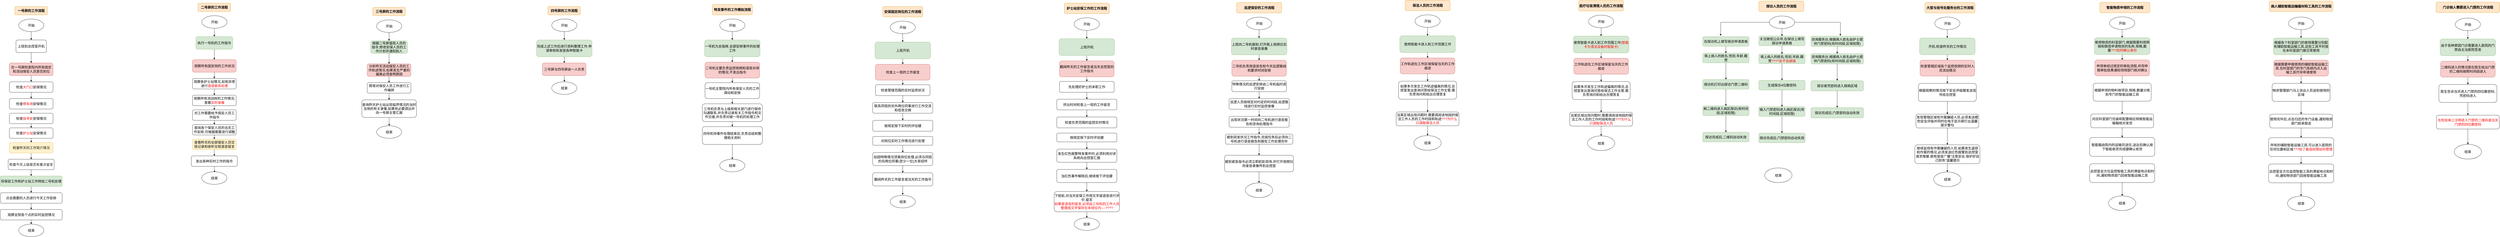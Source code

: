 <mxfile version="11.1.4" type="github"><diagram id="vZl9vQHpEJkYKKSb0tDV" name="Page-1"><mxGraphModel dx="1422" dy="834" grid="1" gridSize="10" guides="1" tooltips="1" connect="1" arrows="1" fold="1" page="1" pageScale="1" pageWidth="827" pageHeight="1169" math="0" shadow="0"><root><mxCell id="0"/><mxCell id="1" parent="0"/><mxCell id="N7003MhWT4NDzciaWvfc-2" value="一号屏的工作流程" style="rounded=1;whiteSpace=wrap;html=1;fontSize=16;fillColor=#ffe6cc;strokeColor=#d79b00;fontStyle=1" vertex="1" parent="1"><mxGeometry x="278" y="60" width="155" height="40" as="geometry"/></mxCell><mxCell id="N7003MhWT4NDzciaWvfc-7" value="" style="edgeStyle=orthogonalEdgeStyle;rounded=0;orthogonalLoop=1;jettySize=auto;html=1;fontSize=16;" edge="1" parent="1"><mxGeometry relative="1" as="geometry"><mxPoint x="355.5" y="180" as="sourcePoint"/><mxPoint x="355.5" y="220" as="targetPoint"/></mxGeometry></mxCell><mxCell id="N7003MhWT4NDzciaWvfc-12" value="" style="edgeStyle=orthogonalEdgeStyle;rounded=0;orthogonalLoop=1;jettySize=auto;html=1;fontSize=16;" edge="1" parent="1" source="N7003MhWT4NDzciaWvfc-10" target="N7003MhWT4NDzciaWvfc-11"><mxGeometry relative="1" as="geometry"/></mxCell><mxCell id="N7003MhWT4NDzciaWvfc-10" value="上班到总控室开机" style="rounded=1;whiteSpace=wrap;html=1;shadow=0;fontSize=16;" vertex="1" parent="1"><mxGeometry x="283" y="220" width="145" height="60" as="geometry"/></mxCell><mxCell id="N7003MhWT4NDzciaWvfc-15" value="" style="edgeStyle=orthogonalEdgeStyle;rounded=0;orthogonalLoop=1;jettySize=auto;html=1;fontSize=16;" edge="1" parent="1" source="N7003MhWT4NDzciaWvfc-11" target="N7003MhWT4NDzciaWvfc-14"><mxGeometry relative="1" as="geometry"/></mxCell><mxCell id="N7003MhWT4NDzciaWvfc-11" value="在一号屏检查院内所有固定和流动保安人员是否到位" style="rounded=1;whiteSpace=wrap;html=1;shadow=0;fontSize=16;fillColor=#f8cecc;strokeColor=#b85450;" vertex="1" parent="1"><mxGeometry x="251.5" y="330" width="208" height="60" as="geometry"/></mxCell><mxCell id="N7003MhWT4NDzciaWvfc-17" value="" style="edgeStyle=orthogonalEdgeStyle;rounded=0;orthogonalLoop=1;jettySize=auto;html=1;fontSize=16;" edge="1" parent="1" source="N7003MhWT4NDzciaWvfc-14" target="N7003MhWT4NDzciaWvfc-16"><mxGeometry relative="1" as="geometry"/></mxCell><mxCell id="N7003MhWT4NDzciaWvfc-14" value="检查&lt;font color=&quot;#ff0000&quot;&gt;大门口&lt;/font&gt;安保情况" style="rounded=1;whiteSpace=wrap;html=1;shadow=0;fontSize=16;" vertex="1" parent="1"><mxGeometry x="251.5" y="420" width="208" height="50" as="geometry"/></mxCell><mxCell id="N7003MhWT4NDzciaWvfc-19" value="" style="edgeStyle=orthogonalEdgeStyle;rounded=0;orthogonalLoop=1;jettySize=auto;html=1;fontSize=16;" edge="1" parent="1" source="N7003MhWT4NDzciaWvfc-16" target="N7003MhWT4NDzciaWvfc-18"><mxGeometry relative="1" as="geometry"/></mxCell><mxCell id="N7003MhWT4NDzciaWvfc-16" value="检查&lt;font color=&quot;#ff0000&quot;&gt;停车场&lt;/font&gt;安保情况" style="rounded=1;whiteSpace=wrap;html=1;shadow=0;fontSize=16;" vertex="1" parent="1"><mxGeometry x="251.5" y="500" width="208" height="50" as="geometry"/></mxCell><mxCell id="N7003MhWT4NDzciaWvfc-21" value="" style="edgeStyle=orthogonalEdgeStyle;rounded=0;orthogonalLoop=1;jettySize=auto;html=1;fontSize=16;" edge="1" parent="1" source="N7003MhWT4NDzciaWvfc-18" target="N7003MhWT4NDzciaWvfc-20"><mxGeometry relative="1" as="geometry"/></mxCell><mxCell id="N7003MhWT4NDzciaWvfc-18" value="检查&lt;font color=&quot;#ff0000&quot;&gt;挂号处&lt;/font&gt;安保情况" style="rounded=1;whiteSpace=wrap;html=1;shadow=0;fontSize=16;" vertex="1" parent="1"><mxGeometry x="251.5" y="570" width="208" height="50" as="geometry"/></mxCell><mxCell id="N7003MhWT4NDzciaWvfc-23" value="" style="edgeStyle=orthogonalEdgeStyle;rounded=0;orthogonalLoop=1;jettySize=auto;html=1;fontSize=16;" edge="1" parent="1" source="N7003MhWT4NDzciaWvfc-20" target="N7003MhWT4NDzciaWvfc-22"><mxGeometry relative="1" as="geometry"/></mxCell><mxCell id="N7003MhWT4NDzciaWvfc-20" value="检查&lt;font color=&quot;#ff0000&quot;&gt;护士站&lt;/font&gt;安保情况" style="rounded=1;whiteSpace=wrap;html=1;shadow=0;fontSize=16;" vertex="1" parent="1"><mxGeometry x="251.5" y="640" width="208" height="50" as="geometry"/></mxCell><mxCell id="N7003MhWT4NDzciaWvfc-25" value="" style="edgeStyle=orthogonalEdgeStyle;rounded=0;orthogonalLoop=1;jettySize=auto;html=1;fontSize=16;" edge="1" parent="1" source="N7003MhWT4NDzciaWvfc-22" target="N7003MhWT4NDzciaWvfc-24"><mxGeometry relative="1" as="geometry"/></mxCell><mxCell id="N7003MhWT4NDzciaWvfc-22" value="检查&lt;font color=&quot;#1a1a1a&quot;&gt;昨天的工作简介情况&lt;/font&gt;" style="rounded=1;whiteSpace=wrap;html=1;shadow=0;fontSize=16;fillColor=#fff2cc;strokeColor=#d6b656;" vertex="1" parent="1"><mxGeometry x="251.5" y="710" width="208" height="50" as="geometry"/></mxCell><mxCell id="N7003MhWT4NDzciaWvfc-27" value="" style="edgeStyle=orthogonalEdgeStyle;rounded=0;orthogonalLoop=1;jettySize=auto;html=1;fontSize=16;" edge="1" parent="1" source="N7003MhWT4NDzciaWvfc-24" target="N7003MhWT4NDzciaWvfc-26"><mxGeometry relative="1" as="geometry"/></mxCell><mxCell id="N7003MhWT4NDzciaWvfc-24" value="检查&lt;font color=&quot;#1a1a1a&quot;&gt;今天上级是否有重点留言&lt;/font&gt;" style="rounded=1;whiteSpace=wrap;html=1;shadow=0;fontSize=16;" vertex="1" parent="1"><mxGeometry x="246" y="790" width="219" height="50" as="geometry"/></mxCell><mxCell id="N7003MhWT4NDzciaWvfc-29" value="" style="edgeStyle=orthogonalEdgeStyle;rounded=0;orthogonalLoop=1;jettySize=auto;html=1;fontSize=16;" edge="1" parent="1" source="N7003MhWT4NDzciaWvfc-26" target="N7003MhWT4NDzciaWvfc-28"><mxGeometry relative="1" as="geometry"/></mxCell><mxCell id="N7003MhWT4NDzciaWvfc-26" value="将保安工作和护士站工作转给二号机处理" style="rounded=1;whiteSpace=wrap;html=1;shadow=0;fontSize=16;fillColor=#d5e8d4;strokeColor=#82b366;" vertex="1" parent="1"><mxGeometry x="208" y="870" width="295" height="50" as="geometry"/></mxCell><mxCell id="N7003MhWT4NDzciaWvfc-31" value="" style="edgeStyle=orthogonalEdgeStyle;rounded=0;orthogonalLoop=1;jettySize=auto;html=1;fontSize=16;" edge="1" parent="1" source="N7003MhWT4NDzciaWvfc-28" target="N7003MhWT4NDzciaWvfc-30"><mxGeometry relative="1" as="geometry"/></mxCell><mxCell id="N7003MhWT4NDzciaWvfc-28" value="点击需要的人员进行今天工作安排" style="rounded=1;whiteSpace=wrap;html=1;shadow=0;fontSize=16;" vertex="1" parent="1"><mxGeometry x="208" y="950" width="295" height="50" as="geometry"/></mxCell><mxCell id="N7003MhWT4NDzciaWvfc-35" value="" style="edgeStyle=orthogonalEdgeStyle;rounded=0;orthogonalLoop=1;jettySize=auto;html=1;fontSize=16;" edge="1" parent="1" source="N7003MhWT4NDzciaWvfc-30" target="N7003MhWT4NDzciaWvfc-34"><mxGeometry relative="1" as="geometry"/></mxCell><mxCell id="N7003MhWT4NDzciaWvfc-30" value="观察全院各个点的实时监控情况" style="rounded=1;whiteSpace=wrap;html=1;shadow=0;fontSize=16;" vertex="1" parent="1"><mxGeometry x="208" y="1030" width="295" height="50" as="geometry"/></mxCell><mxCell id="N7003MhWT4NDzciaWvfc-34" value="结束" style="ellipse;whiteSpace=wrap;html=1;shadow=0;fontSize=16;" vertex="1" parent="1"><mxGeometry x="296" y="1100" width="120" height="60" as="geometry"/></mxCell><mxCell id="N7003MhWT4NDzciaWvfc-36" value="开始" style="ellipse;whiteSpace=wrap;html=1;shadow=0;fontSize=16;" vertex="1" parent="1"><mxGeometry x="296" y="120" width="120" height="60" as="geometry"/></mxCell><mxCell id="N7003MhWT4NDzciaWvfc-37" value="二号屏的工作流程" style="rounded=1;whiteSpace=wrap;html=1;fontSize=16;fillColor=#ffe6cc;strokeColor=#d79b00;fontStyle=1" vertex="1" parent="1"><mxGeometry x="1150" y="44" width="155" height="40" as="geometry"/></mxCell><mxCell id="N7003MhWT4NDzciaWvfc-38" value="" style="edgeStyle=orthogonalEdgeStyle;rounded=0;orthogonalLoop=1;jettySize=auto;html=1;fontSize=16;" edge="1" parent="1"><mxGeometry relative="1" as="geometry"><mxPoint x="1227.5" y="164" as="sourcePoint"/><mxPoint x="1227.5" y="204" as="targetPoint"/></mxGeometry></mxCell><mxCell id="N7003MhWT4NDzciaWvfc-39" value="" style="edgeStyle=orthogonalEdgeStyle;rounded=0;orthogonalLoop=1;jettySize=auto;html=1;fontSize=16;" edge="1" source="N7003MhWT4NDzciaWvfc-40" target="N7003MhWT4NDzciaWvfc-42" parent="1"><mxGeometry relative="1" as="geometry"/></mxCell><mxCell id="N7003MhWT4NDzciaWvfc-40" value="执行一号机的工作指令" style="rounded=1;whiteSpace=wrap;html=1;shadow=0;fontSize=16;fillColor=#d5e8d4;strokeColor=#82b366;" vertex="1" parent="1"><mxGeometry x="1140" y="204" width="175" height="60" as="geometry"/></mxCell><mxCell id="N7003MhWT4NDzciaWvfc-41" value="" style="edgeStyle=orthogonalEdgeStyle;rounded=0;orthogonalLoop=1;jettySize=auto;html=1;fontSize=16;" edge="1" source="N7003MhWT4NDzciaWvfc-42" target="N7003MhWT4NDzciaWvfc-44" parent="1"><mxGeometry relative="1" as="geometry"/></mxCell><mxCell id="N7003MhWT4NDzciaWvfc-42" value="观察所有固定岗的工作状况" style="rounded=1;whiteSpace=wrap;html=1;shadow=0;fontSize=16;fillColor=#f8cecc;strokeColor=#b85450;" vertex="1" parent="1"><mxGeometry x="1123.5" y="314" width="208" height="60" as="geometry"/></mxCell><mxCell id="N7003MhWT4NDzciaWvfc-43" value="" style="edgeStyle=orthogonalEdgeStyle;rounded=0;orthogonalLoop=1;jettySize=auto;html=1;fontSize=16;" edge="1" source="N7003MhWT4NDzciaWvfc-44" target="N7003MhWT4NDzciaWvfc-46" parent="1"><mxGeometry relative="1" as="geometry"/></mxCell><mxCell id="N7003MhWT4NDzciaWvfc-44" value="观察各护士站情况,如有异常进行&lt;font color=&quot;#ff0000&quot;&gt;语音联系处理&lt;/font&gt;" style="rounded=1;whiteSpace=wrap;html=1;shadow=0;fontSize=16;" vertex="1" parent="1"><mxGeometry x="1123.5" y="404" width="208" height="50" as="geometry"/></mxCell><mxCell id="N7003MhWT4NDzciaWvfc-45" value="" style="edgeStyle=orthogonalEdgeStyle;rounded=0;orthogonalLoop=1;jettySize=auto;html=1;fontSize=16;" edge="1" source="N7003MhWT4NDzciaWvfc-46" target="N7003MhWT4NDzciaWvfc-48" parent="1"><mxGeometry relative="1" as="geometry"/></mxCell><mxCell id="N7003MhWT4NDzciaWvfc-46" value="观察所有流动岗的工作情况,查看&lt;font color=&quot;#ff0000&quot;&gt;实时录像&lt;/font&gt;" style="rounded=1;whiteSpace=wrap;html=1;shadow=0;fontSize=16;" vertex="1" parent="1"><mxGeometry x="1123.5" y="484" width="208" height="50" as="geometry"/></mxCell><mxCell id="N7003MhWT4NDzciaWvfc-47" value="" style="edgeStyle=orthogonalEdgeStyle;rounded=0;orthogonalLoop=1;jettySize=auto;html=1;fontSize=16;" edge="1" source="N7003MhWT4NDzciaWvfc-48" target="N7003MhWT4NDzciaWvfc-50" parent="1"><mxGeometry relative="1" as="geometry"/></mxCell><mxCell id="N7003MhWT4NDzciaWvfc-48" value="对工作需要给予保安人员工作指令" style="rounded=1;whiteSpace=wrap;html=1;shadow=0;fontSize=16;" vertex="1" parent="1"><mxGeometry x="1123.5" y="554" width="208" height="50" as="geometry"/></mxCell><mxCell id="N7003MhWT4NDzciaWvfc-49" value="" style="edgeStyle=orthogonalEdgeStyle;rounded=0;orthogonalLoop=1;jettySize=auto;html=1;fontSize=16;" edge="1" source="N7003MhWT4NDzciaWvfc-50" target="N7003MhWT4NDzciaWvfc-52" parent="1"><mxGeometry relative="1" as="geometry"/></mxCell><mxCell id="N7003MhWT4NDzciaWvfc-50" value="查阅各个保安人员的当天工作安排,可根据需要进行调整" style="rounded=1;whiteSpace=wrap;html=1;shadow=0;fontSize=16;" vertex="1" parent="1"><mxGeometry x="1123.5" y="624" width="208" height="50" as="geometry"/></mxCell><mxCell id="N7003MhWT4NDzciaWvfc-51" value="" style="edgeStyle=orthogonalEdgeStyle;rounded=0;orthogonalLoop=1;jettySize=auto;html=1;fontSize=16;" edge="1" source="N7003MhWT4NDzciaWvfc-52" target="N7003MhWT4NDzciaWvfc-54" parent="1"><mxGeometry relative="1" as="geometry"/></mxCell><mxCell id="N7003MhWT4NDzciaWvfc-52" value="查看昨天的全部保安人员交班记录和收听交班语音留言" style="rounded=1;whiteSpace=wrap;html=1;shadow=0;fontSize=16;fillColor=#fff2cc;strokeColor=#d6b656;" vertex="1" parent="1"><mxGeometry x="1123.5" y="694" width="208" height="50" as="geometry"/></mxCell><mxCell id="N7003MhWT4NDzciaWvfc-53" value="" style="edgeStyle=orthogonalEdgeStyle;rounded=0;orthogonalLoop=1;jettySize=auto;html=1;fontSize=16;" edge="1" source="N7003MhWT4NDzciaWvfc-54" parent="1"><mxGeometry relative="1" as="geometry"><mxPoint x="1228" y="854" as="targetPoint"/></mxGeometry></mxCell><mxCell id="N7003MhWT4NDzciaWvfc-54" value="发出各种实时工作的指令" style="rounded=1;whiteSpace=wrap;html=1;shadow=0;fontSize=16;" vertex="1" parent="1"><mxGeometry x="1118" y="774" width="219" height="50" as="geometry"/></mxCell><mxCell id="N7003MhWT4NDzciaWvfc-61" value="结束" style="ellipse;whiteSpace=wrap;html=1;shadow=0;fontSize=16;" vertex="1" parent="1"><mxGeometry x="1167.5" y="850" width="120" height="60" as="geometry"/></mxCell><mxCell id="N7003MhWT4NDzciaWvfc-62" value="开始" style="ellipse;whiteSpace=wrap;html=1;shadow=0;fontSize=16;" vertex="1" parent="1"><mxGeometry x="1168" y="104" width="120" height="60" as="geometry"/></mxCell><mxCell id="N7003MhWT4NDzciaWvfc-63" value="三号屏的工作流程" style="rounded=1;whiteSpace=wrap;html=1;fontSize=16;fillColor=#ffe6cc;strokeColor=#d79b00;fontStyle=1" vertex="1" parent="1"><mxGeometry x="1982" y="64" width="155" height="40" as="geometry"/></mxCell><mxCell id="N7003MhWT4NDzciaWvfc-64" value="" style="edgeStyle=orthogonalEdgeStyle;rounded=0;orthogonalLoop=1;jettySize=auto;html=1;fontSize=16;" edge="1" parent="1"><mxGeometry relative="1" as="geometry"><mxPoint x="2059.5" y="184" as="sourcePoint"/><mxPoint x="2059.5" y="224" as="targetPoint"/></mxGeometry></mxCell><mxCell id="N7003MhWT4NDzciaWvfc-65" value="" style="edgeStyle=orthogonalEdgeStyle;rounded=0;orthogonalLoop=1;jettySize=auto;html=1;fontSize=16;" edge="1" source="N7003MhWT4NDzciaWvfc-66" target="N7003MhWT4NDzciaWvfc-68" parent="1"><mxGeometry relative="1" as="geometry"/></mxCell><mxCell id="N7003MhWT4NDzciaWvfc-66" value="根据二号屏值班人员的指令,修改安保人员的工作计划并通知到人" style="rounded=1;whiteSpace=wrap;html=1;shadow=0;fontSize=16;fillColor=#d5e8d4;strokeColor=#82b366;" vertex="1" parent="1"><mxGeometry x="1972" y="224" width="175" height="60" as="geometry"/></mxCell><mxCell id="N7003MhWT4NDzciaWvfc-67" value="" style="edgeStyle=orthogonalEdgeStyle;rounded=0;orthogonalLoop=1;jettySize=auto;html=1;fontSize=16;" edge="1" source="N7003MhWT4NDzciaWvfc-68" target="N7003MhWT4NDzciaWvfc-70" parent="1"><mxGeometry relative="1" as="geometry"/></mxCell><mxCell id="N7003MhWT4NDzciaWvfc-68" value="分析昨天流动保安人员的工作轨迹情况,如果发生严重的偏离必须查明原因" style="rounded=1;whiteSpace=wrap;html=1;shadow=0;fontSize=16;fillColor=#f8cecc;strokeColor=#b85450;" vertex="1" parent="1"><mxGeometry x="1955.5" y="334" width="208" height="60" as="geometry"/></mxCell><mxCell id="N7003MhWT4NDzciaWvfc-69" value="" style="edgeStyle=orthogonalEdgeStyle;rounded=0;orthogonalLoop=1;jettySize=auto;html=1;fontSize=16;" edge="1" source="N7003MhWT4NDzciaWvfc-70" target="N7003MhWT4NDzciaWvfc-72" parent="1"><mxGeometry relative="1" as="geometry"/></mxCell><mxCell id="N7003MhWT4NDzciaWvfc-70" value="照常对保安人员工作进行工作编排" style="rounded=1;whiteSpace=wrap;html=1;shadow=0;fontSize=16;" vertex="1" parent="1"><mxGeometry x="1955.5" y="424" width="208" height="50" as="geometry"/></mxCell><mxCell id="N7003MhWT4NDzciaWvfc-85" value="" style="edgeStyle=orthogonalEdgeStyle;rounded=0;orthogonalLoop=1;jettySize=auto;html=1;fontSize=16;" edge="1" parent="1" source="N7003MhWT4NDzciaWvfc-72" target="N7003MhWT4NDzciaWvfc-81"><mxGeometry relative="1" as="geometry"/></mxCell><mxCell id="N7003MhWT4NDzciaWvfc-72" value="查询昨天护士站出现临界情况的当时当地的有关录像,如果有必要调出并向一号屏主管汇报" style="rounded=1;whiteSpace=wrap;html=1;shadow=0;fontSize=16;" vertex="1" parent="1"><mxGeometry x="1930" y="506" width="260" height="84" as="geometry"/></mxCell><mxCell id="N7003MhWT4NDzciaWvfc-81" value="结束" style="ellipse;whiteSpace=wrap;html=1;shadow=0;fontSize=16;" vertex="1" parent="1"><mxGeometry x="2000" y="630" width="120" height="60" as="geometry"/></mxCell><mxCell id="N7003MhWT4NDzciaWvfc-82" value="开始" style="ellipse;whiteSpace=wrap;html=1;shadow=0;fontSize=16;" vertex="1" parent="1"><mxGeometry x="2000" y="124" width="120" height="60" as="geometry"/></mxCell><mxCell id="N7003MhWT4NDzciaWvfc-86" value="四号屏的工作流程" style="rounded=1;whiteSpace=wrap;html=1;fontSize=16;fillColor=#ffe6cc;strokeColor=#d79b00;fontStyle=1" vertex="1" parent="1"><mxGeometry x="2816" y="60" width="155" height="40" as="geometry"/></mxCell><mxCell id="N7003MhWT4NDzciaWvfc-87" value="" style="edgeStyle=orthogonalEdgeStyle;rounded=0;orthogonalLoop=1;jettySize=auto;html=1;fontSize=16;" edge="1" parent="1"><mxGeometry relative="1" as="geometry"><mxPoint x="2893.5" y="180" as="sourcePoint"/><mxPoint x="2893.5" y="220" as="targetPoint"/></mxGeometry></mxCell><mxCell id="N7003MhWT4NDzciaWvfc-88" value="" style="edgeStyle=orthogonalEdgeStyle;rounded=0;orthogonalLoop=1;jettySize=auto;html=1;fontSize=16;" edge="1" source="N7003MhWT4NDzciaWvfc-89" target="N7003MhWT4NDzciaWvfc-91" parent="1"><mxGeometry relative="1" as="geometry"/></mxCell><mxCell id="N7003MhWT4NDzciaWvfc-89" value="完成上述工作后进行资料整理工作,申请审核和发放各种智能卡" style="rounded=1;whiteSpace=wrap;html=1;shadow=0;fontSize=16;fillColor=#d5e8d4;strokeColor=#82b366;" vertex="1" parent="1"><mxGeometry x="2762" y="220" width="264" height="80" as="geometry"/></mxCell><mxCell id="N7003MhWT4NDzciaWvfc-90" value="" style="edgeStyle=orthogonalEdgeStyle;rounded=0;orthogonalLoop=1;jettySize=auto;html=1;fontSize=16;" edge="1" source="N7003MhWT4NDzciaWvfc-91" parent="1"><mxGeometry relative="1" as="geometry"><mxPoint x="2894" y="420" as="targetPoint"/></mxGeometry></mxCell><mxCell id="N7003MhWT4NDzciaWvfc-91" value="三号屏与四号屏由一人负责" style="rounded=1;whiteSpace=wrap;html=1;shadow=0;fontSize=16;fillColor=#f8cecc;strokeColor=#b85450;" vertex="1" parent="1"><mxGeometry x="2789.5" y="330" width="208" height="60" as="geometry"/></mxCell><mxCell id="N7003MhWT4NDzciaWvfc-96" value="结束" style="ellipse;whiteSpace=wrap;html=1;shadow=0;fontSize=16;" vertex="1" parent="1"><mxGeometry x="2834" y="420" width="120" height="60" as="geometry"/></mxCell><mxCell id="N7003MhWT4NDzciaWvfc-97" value="开始" style="ellipse;whiteSpace=wrap;html=1;shadow=0;fontSize=16;" vertex="1" parent="1"><mxGeometry x="2834" y="120" width="120" height="60" as="geometry"/></mxCell><mxCell id="N7003MhWT4NDzciaWvfc-99" value="特发事件的工作模拟流程" style="rounded=1;whiteSpace=wrap;html=1;fontSize=16;fillColor=#ffe6cc;strokeColor=#d79b00;fontStyle=1" vertex="1" parent="1"><mxGeometry x="3598.5" y="50" width="191" height="50" as="geometry"/></mxCell><mxCell id="N7003MhWT4NDzciaWvfc-100" value="" style="edgeStyle=orthogonalEdgeStyle;rounded=0;orthogonalLoop=1;jettySize=auto;html=1;fontSize=16;" edge="1" parent="1"><mxGeometry relative="1" as="geometry"><mxPoint x="3693.5" y="180" as="sourcePoint"/><mxPoint x="3693.5" y="220" as="targetPoint"/></mxGeometry></mxCell><mxCell id="N7003MhWT4NDzciaWvfc-101" value="" style="edgeStyle=orthogonalEdgeStyle;rounded=0;orthogonalLoop=1;jettySize=auto;html=1;fontSize=16;" edge="1" source="N7003MhWT4NDzciaWvfc-102" target="N7003MhWT4NDzciaWvfc-104" parent="1"><mxGeometry relative="1" as="geometry"/></mxCell><mxCell id="N7003MhWT4NDzciaWvfc-102" value="一号机为总指挥,全部安排事件的处理工作" style="rounded=1;whiteSpace=wrap;html=1;shadow=0;fontSize=16;fillColor=#d5e8d4;strokeColor=#82b366;" vertex="1" parent="1"><mxGeometry x="3562" y="220" width="264" height="80" as="geometry"/></mxCell><mxCell id="N7003MhWT4NDzciaWvfc-108" value="" style="edgeStyle=orthogonalEdgeStyle;rounded=0;orthogonalLoop=1;jettySize=auto;html=1;fontSize=16;" edge="1" parent="1" source="N7003MhWT4NDzciaWvfc-104" target="N7003MhWT4NDzciaWvfc-107"><mxGeometry relative="1" as="geometry"/></mxCell><mxCell id="N7003MhWT4NDzciaWvfc-104" value="二号机主要负责监控视频和语音对讲的情况,不发出指令" style="rounded=1;whiteSpace=wrap;html=1;shadow=0;fontSize=16;fillColor=#f8cecc;strokeColor=#b85450;" vertex="1" parent="1"><mxGeometry x="3564" y="326" width="260" height="76" as="geometry"/></mxCell><mxCell id="N7003MhWT4NDzciaWvfc-110" value="" style="edgeStyle=orthogonalEdgeStyle;rounded=0;orthogonalLoop=1;jettySize=auto;html=1;fontSize=16;" edge="1" parent="1" source="N7003MhWT4NDzciaWvfc-107" target="N7003MhWT4NDzciaWvfc-109"><mxGeometry relative="1" as="geometry"/></mxCell><mxCell id="N7003MhWT4NDzciaWvfc-107" value="一号机主管院内所有保安人员的工作调动和安排" style="rounded=1;whiteSpace=wrap;html=1;shadow=0;fontSize=16;" vertex="1" parent="1"><mxGeometry x="3564" y="424" width="260" height="76" as="geometry"/></mxCell><mxCell id="N7003MhWT4NDzciaWvfc-112" value="" style="edgeStyle=orthogonalEdgeStyle;rounded=0;orthogonalLoop=1;jettySize=auto;html=1;fontSize=16;" edge="1" parent="1" source="N7003MhWT4NDzciaWvfc-109" target="N7003MhWT4NDzciaWvfc-111"><mxGeometry relative="1" as="geometry"/></mxCell><mxCell id="N7003MhWT4NDzciaWvfc-109" value="三号机负责与上级和相关部门进行保持沟通联系,并负责记录有关工作指令和文件交接,并负责对接一号机的处理工作" style="rounded=1;whiteSpace=wrap;html=1;shadow=0;fontSize=16;" vertex="1" parent="1"><mxGeometry x="3551" y="525" width="286" height="85" as="geometry"/></mxCell><mxCell id="N7003MhWT4NDzciaWvfc-113" value="" style="edgeStyle=orthogonalEdgeStyle;rounded=0;orthogonalLoop=1;jettySize=auto;html=1;fontSize=16;" edge="1" parent="1" source="N7003MhWT4NDzciaWvfc-111" target="N7003MhWT4NDzciaWvfc-105"><mxGeometry relative="1" as="geometry"/></mxCell><mxCell id="N7003MhWT4NDzciaWvfc-111" value="四号机待事件处理结束后,负责总结和整理相关资料" style="rounded=1;whiteSpace=wrap;html=1;shadow=0;fontSize=16;" vertex="1" parent="1"><mxGeometry x="3551" y="634" width="286" height="85" as="geometry"/></mxCell><mxCell id="N7003MhWT4NDzciaWvfc-105" value="结束" style="ellipse;whiteSpace=wrap;html=1;shadow=0;fontSize=16;" vertex="1" parent="1"><mxGeometry x="3634" y="790" width="120" height="60" as="geometry"/></mxCell><mxCell id="N7003MhWT4NDzciaWvfc-106" value="开始" style="ellipse;whiteSpace=wrap;html=1;shadow=0;fontSize=16;" vertex="1" parent="1"><mxGeometry x="3634" y="120" width="120" height="60" as="geometry"/></mxCell><mxCell id="N7003MhWT4NDzciaWvfc-114" value="护士站安保工作的工作流程" style="rounded=1;whiteSpace=wrap;html=1;fontSize=16;fillColor=#ffe6cc;strokeColor=#d79b00;fontStyle=1" vertex="1" parent="1"><mxGeometry x="5275" y="44" width="214" height="50" as="geometry"/></mxCell><mxCell id="N7003MhWT4NDzciaWvfc-115" value="" style="edgeStyle=orthogonalEdgeStyle;rounded=0;orthogonalLoop=1;jettySize=auto;html=1;fontSize=16;" edge="1" parent="1"><mxGeometry relative="1" as="geometry"><mxPoint x="5381.5" y="174" as="sourcePoint"/><mxPoint x="5381.5" y="214" as="targetPoint"/></mxGeometry></mxCell><mxCell id="N7003MhWT4NDzciaWvfc-116" value="" style="edgeStyle=orthogonalEdgeStyle;rounded=0;orthogonalLoop=1;jettySize=auto;html=1;fontSize=16;" edge="1" source="N7003MhWT4NDzciaWvfc-117" target="N7003MhWT4NDzciaWvfc-119" parent="1"><mxGeometry relative="1" as="geometry"/></mxCell><mxCell id="N7003MhWT4NDzciaWvfc-117" value="上班开机" style="rounded=1;whiteSpace=wrap;html=1;shadow=0;fontSize=16;fillColor=#d5e8d4;strokeColor=#82b366;" vertex="1" parent="1"><mxGeometry x="5250" y="214" width="264" height="80" as="geometry"/></mxCell><mxCell id="N7003MhWT4NDzciaWvfc-118" value="" style="edgeStyle=orthogonalEdgeStyle;rounded=0;orthogonalLoop=1;jettySize=auto;html=1;fontSize=16;" edge="1" source="N7003MhWT4NDzciaWvfc-119" target="N7003MhWT4NDzciaWvfc-121" parent="1"><mxGeometry relative="1" as="geometry"/></mxCell><mxCell id="N7003MhWT4NDzciaWvfc-119" value="翻阅昨天的工作留言或当天总控室的工作指令" style="rounded=1;whiteSpace=wrap;html=1;shadow=0;fontSize=16;fillColor=#f8cecc;strokeColor=#b85450;" vertex="1" parent="1"><mxGeometry x="5252" y="320" width="260" height="76" as="geometry"/></mxCell><mxCell id="N7003MhWT4NDzciaWvfc-137" value="" style="edgeStyle=orthogonalEdgeStyle;rounded=0;orthogonalLoop=1;jettySize=auto;html=1;fontSize=16;" edge="1" parent="1" source="N7003MhWT4NDzciaWvfc-121" target="N7003MhWT4NDzciaWvfc-123"><mxGeometry relative="1" as="geometry"/></mxCell><mxCell id="N7003MhWT4NDzciaWvfc-121" value="先处理好护士的本职工作&lt;br&gt;" style="rounded=1;whiteSpace=wrap;html=1;shadow=0;fontSize=16;" vertex="1" parent="1"><mxGeometry x="5252" y="418" width="260" height="52" as="geometry"/></mxCell><mxCell id="N7003MhWT4NDzciaWvfc-138" value="" style="edgeStyle=orthogonalEdgeStyle;rounded=0;orthogonalLoop=1;jettySize=auto;html=1;fontSize=16;" edge="1" parent="1" source="N7003MhWT4NDzciaWvfc-123" target="N7003MhWT4NDzciaWvfc-125"><mxGeometry relative="1" as="geometry"/></mxCell><mxCell id="N7003MhWT4NDzciaWvfc-123" value="挤出时间检查上一班的工作留言" style="rounded=1;whiteSpace=wrap;html=1;shadow=0;fontSize=16;" vertex="1" parent="1"><mxGeometry x="5239" y="503" width="286" height="51" as="geometry"/></mxCell><mxCell id="N7003MhWT4NDzciaWvfc-125" value="检查负责范围的监控实时情况" style="rounded=1;whiteSpace=wrap;html=1;shadow=0;fontSize=16;" vertex="1" parent="1"><mxGeometry x="5239" y="588" width="286" height="52" as="geometry"/></mxCell><mxCell id="N7003MhWT4NDzciaWvfc-147" value="" style="edgeStyle=orthogonalEdgeStyle;rounded=0;orthogonalLoop=1;jettySize=auto;html=1;fontSize=16;" edge="1" parent="1" source="N7003MhWT4NDzciaWvfc-128" target="N7003MhWT4NDzciaWvfc-130"><mxGeometry relative="1" as="geometry"/></mxCell><mxCell id="N7003MhWT4NDzciaWvfc-128" value="按规定按下实时评估键" style="rounded=1;whiteSpace=wrap;html=1;shadow=0;fontSize=16;" vertex="1" parent="1"><mxGeometry x="5239" y="665" width="286" height="42" as="geometry"/></mxCell><mxCell id="N7003MhWT4NDzciaWvfc-148" value="" style="edgeStyle=orthogonalEdgeStyle;rounded=0;orthogonalLoop=1;jettySize=auto;html=1;fontSize=16;" edge="1" parent="1" source="N7003MhWT4NDzciaWvfc-130" target="N7003MhWT4NDzciaWvfc-135"><mxGeometry relative="1" as="geometry"/></mxCell><mxCell id="N7003MhWT4NDzciaWvfc-130" value="发生红色报警特发事件时,必须利用对讲系统向总控室汇报" style="rounded=1;whiteSpace=wrap;html=1;shadow=0;fontSize=16;" vertex="1" parent="1"><mxGeometry x="5239" y="741.5" width="286" height="63" as="geometry"/></mxCell><mxCell id="N7003MhWT4NDzciaWvfc-134" value="" style="edgeStyle=orthogonalEdgeStyle;rounded=0;orthogonalLoop=1;jettySize=auto;html=1;fontSize=16;" edge="1" parent="1" source="N7003MhWT4NDzciaWvfc-132" target="N7003MhWT4NDzciaWvfc-126"><mxGeometry relative="1" as="geometry"/></mxCell><mxCell id="N7003MhWT4NDzciaWvfc-132" value="下班前,对当天安保工作用文字或语音进行评价,留言&lt;br&gt;&lt;font color=&quot;#ff0000&quot;&gt;如果是语音的留言,必须由三号机的工作人员整理成文字保存在本岗位内----????&lt;/font&gt;" style="rounded=1;whiteSpace=wrap;html=1;shadow=0;fontSize=16;" vertex="1" parent="1"><mxGeometry x="5226.5" y="944" width="311" height="97" as="geometry"/></mxCell><mxCell id="N7003MhWT4NDzciaWvfc-149" value="" style="edgeStyle=orthogonalEdgeStyle;rounded=0;orthogonalLoop=1;jettySize=auto;html=1;fontSize=16;" edge="1" parent="1" source="N7003MhWT4NDzciaWvfc-135" target="N7003MhWT4NDzciaWvfc-132"><mxGeometry relative="1" as="geometry"/></mxCell><mxCell id="N7003MhWT4NDzciaWvfc-135" value="当红色事件解除后,继续按下评估键" style="rounded=1;whiteSpace=wrap;html=1;shadow=0;fontSize=16;" vertex="1" parent="1"><mxGeometry x="5239" y="838.5" width="286" height="63" as="geometry"/></mxCell><mxCell id="N7003MhWT4NDzciaWvfc-126" value="结束" style="ellipse;whiteSpace=wrap;html=1;shadow=0;fontSize=16;" vertex="1" parent="1"><mxGeometry x="5322" y="1070" width="120" height="60" as="geometry"/></mxCell><mxCell id="N7003MhWT4NDzciaWvfc-127" value="开始" style="ellipse;whiteSpace=wrap;html=1;shadow=0;fontSize=16;" vertex="1" parent="1"><mxGeometry x="5322" y="114" width="120" height="60" as="geometry"/></mxCell><mxCell id="N7003MhWT4NDzciaWvfc-171" value="安保固定岗位的工作流程" style="rounded=1;whiteSpace=wrap;html=1;fontSize=16;fillColor=#ffe6cc;strokeColor=#d79b00;fontStyle=1" vertex="1" parent="1"><mxGeometry x="4410" y="60" width="191" height="50" as="geometry"/></mxCell><mxCell id="N7003MhWT4NDzciaWvfc-172" value="" style="edgeStyle=orthogonalEdgeStyle;rounded=0;orthogonalLoop=1;jettySize=auto;html=1;fontSize=16;" edge="1" parent="1"><mxGeometry relative="1" as="geometry"><mxPoint x="4505" y="190" as="sourcePoint"/><mxPoint x="4505" y="230" as="targetPoint"/></mxGeometry></mxCell><mxCell id="N7003MhWT4NDzciaWvfc-173" value="" style="edgeStyle=orthogonalEdgeStyle;rounded=0;orthogonalLoop=1;jettySize=auto;html=1;fontSize=16;" edge="1" source="N7003MhWT4NDzciaWvfc-174" target="N7003MhWT4NDzciaWvfc-176" parent="1"><mxGeometry relative="1" as="geometry"/></mxCell><mxCell id="N7003MhWT4NDzciaWvfc-174" value="上班开机" style="rounded=1;whiteSpace=wrap;html=1;shadow=0;fontSize=16;fillColor=#d5e8d4;strokeColor=#82b366;" vertex="1" parent="1"><mxGeometry x="4373.5" y="230" width="264" height="80" as="geometry"/></mxCell><mxCell id="N7003MhWT4NDzciaWvfc-175" value="" style="edgeStyle=orthogonalEdgeStyle;rounded=0;orthogonalLoop=1;jettySize=auto;html=1;fontSize=16;" edge="1" source="N7003MhWT4NDzciaWvfc-176" target="N7003MhWT4NDzciaWvfc-178" parent="1"><mxGeometry relative="1" as="geometry"/></mxCell><mxCell id="N7003MhWT4NDzciaWvfc-176" value="检查上一班的工作留言" style="rounded=1;whiteSpace=wrap;html=1;shadow=0;fontSize=16;fillColor=#f8cecc;strokeColor=#b85450;" vertex="1" parent="1"><mxGeometry x="4375.5" y="336" width="260" height="76" as="geometry"/></mxCell><mxCell id="N7003MhWT4NDzciaWvfc-177" value="" style="edgeStyle=orthogonalEdgeStyle;rounded=0;orthogonalLoop=1;jettySize=auto;html=1;fontSize=16;" edge="1" source="N7003MhWT4NDzciaWvfc-178" target="N7003MhWT4NDzciaWvfc-180" parent="1"><mxGeometry relative="1" as="geometry"/></mxCell><mxCell id="N7003MhWT4NDzciaWvfc-178" value="检查管辖范围的实时监控状况" style="rounded=1;whiteSpace=wrap;html=1;shadow=0;fontSize=16;" vertex="1" parent="1"><mxGeometry x="4375.5" y="434" width="260" height="52" as="geometry"/></mxCell><mxCell id="N7003MhWT4NDzciaWvfc-179" value="" style="edgeStyle=orthogonalEdgeStyle;rounded=0;orthogonalLoop=1;jettySize=auto;html=1;fontSize=16;" edge="1" source="N7003MhWT4NDzciaWvfc-180" target="N7003MhWT4NDzciaWvfc-181" parent="1"><mxGeometry relative="1" as="geometry"/></mxCell><mxCell id="N7003MhWT4NDzciaWvfc-180" value="联系同班的另外两位同事进行工作交流和信息交换" style="rounded=1;whiteSpace=wrap;html=1;shadow=0;fontSize=16;" vertex="1" parent="1"><mxGeometry x="4362.5" y="519" width="286" height="51" as="geometry"/></mxCell><mxCell id="N7003MhWT4NDzciaWvfc-181" value="按规定按下实时的评估键" style="rounded=1;whiteSpace=wrap;html=1;shadow=0;fontSize=16;" vertex="1" parent="1"><mxGeometry x="4362.5" y="604" width="286" height="52" as="geometry"/></mxCell><mxCell id="N7003MhWT4NDzciaWvfc-182" value="" style="edgeStyle=orthogonalEdgeStyle;rounded=0;orthogonalLoop=1;jettySize=auto;html=1;fontSize=16;" edge="1" source="N7003MhWT4NDzciaWvfc-183" target="N7003MhWT4NDzciaWvfc-185" parent="1"><mxGeometry relative="1" as="geometry"/></mxCell><mxCell id="N7003MhWT4NDzciaWvfc-183" value="对岗位实时工作情况进行处理" style="rounded=1;whiteSpace=wrap;html=1;shadow=0;fontSize=16;" vertex="1" parent="1"><mxGeometry x="4362.5" y="681" width="286" height="42" as="geometry"/></mxCell><mxCell id="N7003MhWT4NDzciaWvfc-184" value="" style="edgeStyle=orthogonalEdgeStyle;rounded=0;orthogonalLoop=1;jettySize=auto;html=1;fontSize=16;" edge="1" source="N7003MhWT4NDzciaWvfc-185" target="N7003MhWT4NDzciaWvfc-189" parent="1"><mxGeometry relative="1" as="geometry"/></mxCell><mxCell id="N7003MhWT4NDzciaWvfc-185" value="如因特殊情况须离岗位处理,必须与同班的另两位同事(至少一位)大哥招呼" style="rounded=1;whiteSpace=wrap;html=1;shadow=0;fontSize=16;" vertex="1" parent="1"><mxGeometry x="4362.5" y="757.5" width="286" height="63" as="geometry"/></mxCell><mxCell id="N7003MhWT4NDzciaWvfc-188" value="" style="edgeStyle=orthogonalEdgeStyle;rounded=0;orthogonalLoop=1;jettySize=auto;html=1;fontSize=16;" edge="1" source="N7003MhWT4NDzciaWvfc-189" parent="1"><mxGeometry relative="1" as="geometry"><mxPoint x="4505.5" y="960" as="targetPoint"/></mxGeometry></mxCell><mxCell id="N7003MhWT4NDzciaWvfc-189" value="翻阅昨天的工作留言或当天的工作指令" style="rounded=1;whiteSpace=wrap;html=1;shadow=0;fontSize=16;" vertex="1" parent="1"><mxGeometry x="4362.5" y="854.5" width="286" height="63" as="geometry"/></mxCell><mxCell id="N7003MhWT4NDzciaWvfc-190" value="结束" style="ellipse;whiteSpace=wrap;html=1;shadow=0;fontSize=16;" vertex="1" parent="1"><mxGeometry x="4445.5" y="962.5" width="120" height="60" as="geometry"/></mxCell><mxCell id="N7003MhWT4NDzciaWvfc-191" value="开始" style="ellipse;whiteSpace=wrap;html=1;shadow=0;fontSize=16;" vertex="1" parent="1"><mxGeometry x="4445.5" y="130" width="120" height="60" as="geometry"/></mxCell><mxCell id="N7003MhWT4NDzciaWvfc-192" value="巡逻保安的工作流程" style="rounded=1;whiteSpace=wrap;html=1;fontSize=16;fillColor=#ffe6cc;strokeColor=#d79b00;fontStyle=1" vertex="1" parent="1"><mxGeometry x="6095.5" y="41" width="214" height="50" as="geometry"/></mxCell><mxCell id="N7003MhWT4NDzciaWvfc-193" value="" style="edgeStyle=orthogonalEdgeStyle;rounded=0;orthogonalLoop=1;jettySize=auto;html=1;fontSize=16;" edge="1" parent="1"><mxGeometry relative="1" as="geometry"><mxPoint x="6202" y="171" as="sourcePoint"/><mxPoint x="6202" y="211" as="targetPoint"/></mxGeometry></mxCell><mxCell id="N7003MhWT4NDzciaWvfc-194" value="" style="edgeStyle=orthogonalEdgeStyle;rounded=0;orthogonalLoop=1;jettySize=auto;html=1;fontSize=16;" edge="1" source="N7003MhWT4NDzciaWvfc-195" target="N7003MhWT4NDzciaWvfc-197" parent="1"><mxGeometry relative="1" as="geometry"/></mxCell><mxCell id="N7003MhWT4NDzciaWvfc-195" value="上班向二号机报到,打开肩上视频仪实时录音录像" style="rounded=1;whiteSpace=wrap;html=1;shadow=0;fontSize=16;fillColor=#d5e8d4;strokeColor=#82b366;" vertex="1" parent="1"><mxGeometry x="6070.5" y="211" width="264" height="80" as="geometry"/></mxCell><mxCell id="N7003MhWT4NDzciaWvfc-196" value="" style="edgeStyle=orthogonalEdgeStyle;rounded=0;orthogonalLoop=1;jettySize=auto;html=1;fontSize=16;" edge="1" source="N7003MhWT4NDzciaWvfc-197" target="N7003MhWT4NDzciaWvfc-199" parent="1"><mxGeometry relative="1" as="geometry"/></mxCell><mxCell id="N7003MhWT4NDzciaWvfc-197" value="二号机负责用语音告知今天巡逻路线和要求时间安排" style="rounded=1;whiteSpace=wrap;html=1;shadow=0;fontSize=16;fillColor=#f8cecc;strokeColor=#b85450;" vertex="1" parent="1"><mxGeometry x="6072.5" y="317" width="260" height="76" as="geometry"/></mxCell><mxCell id="N7003MhWT4NDzciaWvfc-198" value="" style="edgeStyle=orthogonalEdgeStyle;rounded=0;orthogonalLoop=1;jettySize=auto;html=1;fontSize=16;" edge="1" source="N7003MhWT4NDzciaWvfc-199" target="N7003MhWT4NDzciaWvfc-201" parent="1"><mxGeometry relative="1" as="geometry"/></mxCell><mxCell id="N7003MhWT4NDzciaWvfc-199" value="特殊情况的巡逻安排由二号机临时进行安排" style="rounded=1;whiteSpace=wrap;html=1;shadow=0;fontSize=16;" vertex="1" parent="1"><mxGeometry x="6072.5" y="415" width="260" height="52" as="geometry"/></mxCell><mxCell id="N7003MhWT4NDzciaWvfc-200" value="" style="edgeStyle=orthogonalEdgeStyle;rounded=0;orthogonalLoop=1;jettySize=auto;html=1;fontSize=16;" edge="1" source="N7003MhWT4NDzciaWvfc-201" target="N7003MhWT4NDzciaWvfc-202" parent="1"><mxGeometry relative="1" as="geometry"/></mxCell><mxCell id="N7003MhWT4NDzciaWvfc-201" value="巡逻人员按规定对约定的时间段,巡逻路线进行实时监控录像" style="rounded=1;whiteSpace=wrap;html=1;shadow=0;fontSize=16;" vertex="1" parent="1"><mxGeometry x="6059.5" y="500" width="286" height="51" as="geometry"/></mxCell><mxCell id="N7003MhWT4NDzciaWvfc-215" value="" style="edgeStyle=orthogonalEdgeStyle;rounded=0;orthogonalLoop=1;jettySize=auto;html=1;fontSize=16;" edge="1" parent="1" source="N7003MhWT4NDzciaWvfc-202" target="N7003MhWT4NDzciaWvfc-204"><mxGeometry relative="1" as="geometry"/></mxCell><mxCell id="N7003MhWT4NDzciaWvfc-202" value="出现状况第一时间向二号机进行语音报告和咨询处理指令" style="rounded=1;whiteSpace=wrap;html=1;shadow=0;fontSize=16;" vertex="1" parent="1"><mxGeometry x="6059.5" y="585" width="286" height="52" as="geometry"/></mxCell><mxCell id="N7003MhWT4NDzciaWvfc-216" value="" style="edgeStyle=orthogonalEdgeStyle;rounded=0;orthogonalLoop=1;jettySize=auto;html=1;fontSize=16;" edge="1" parent="1" source="N7003MhWT4NDzciaWvfc-204" target="N7003MhWT4NDzciaWvfc-206"><mxGeometry relative="1" as="geometry"/></mxCell><mxCell id="N7003MhWT4NDzciaWvfc-204" value="接到突发状况工作指令,完成任务后必须向二号机进行语音报告和报告工作处理完毕" style="rounded=1;whiteSpace=wrap;html=1;shadow=0;fontSize=16;" vertex="1" parent="1"><mxGeometry x="6042" y="670" width="321" height="48" as="geometry"/></mxCell><mxCell id="N7003MhWT4NDzciaWvfc-218" value="" style="edgeStyle=orthogonalEdgeStyle;rounded=0;orthogonalLoop=1;jettySize=auto;html=1;fontSize=16;" edge="1" parent="1" source="N7003MhWT4NDzciaWvfc-206" target="N7003MhWT4NDzciaWvfc-211"><mxGeometry relative="1" as="geometry"/></mxCell><mxCell id="N7003MhWT4NDzciaWvfc-206" value="接到紧急指令必须立即赶赴现场,并打开视频仪将录音录像传到总控室" style="rounded=1;whiteSpace=wrap;html=1;shadow=0;fontSize=16;" vertex="1" parent="1"><mxGeometry x="6038" y="771" width="328" height="79" as="geometry"/></mxCell><mxCell id="N7003MhWT4NDzciaWvfc-211" value="结束" style="ellipse;whiteSpace=wrap;html=1;shadow=0;fontSize=16;" vertex="1" parent="1"><mxGeometry x="6137" y="903" width="130" height="70" as="geometry"/></mxCell><mxCell id="N7003MhWT4NDzciaWvfc-212" value="开始" style="ellipse;whiteSpace=wrap;html=1;shadow=0;fontSize=16;" vertex="1" parent="1"><mxGeometry x="6142.5" y="111" width="120" height="60" as="geometry"/></mxCell><mxCell id="N7003MhWT4NDzciaWvfc-219" value="保洁人员的工作流程" style="rounded=1;whiteSpace=wrap;html=1;fontSize=16;fillColor=#ffe6cc;strokeColor=#d79b00;fontStyle=1" vertex="1" parent="1"><mxGeometry x="6897.5" y="30" width="214" height="50" as="geometry"/></mxCell><mxCell id="N7003MhWT4NDzciaWvfc-220" value="" style="edgeStyle=orthogonalEdgeStyle;rounded=0;orthogonalLoop=1;jettySize=auto;html=1;fontSize=16;" edge="1" parent="1"><mxGeometry relative="1" as="geometry"><mxPoint x="7004" y="160" as="sourcePoint"/><mxPoint x="7004" y="200" as="targetPoint"/></mxGeometry></mxCell><mxCell id="N7003MhWT4NDzciaWvfc-221" value="" style="edgeStyle=orthogonalEdgeStyle;rounded=0;orthogonalLoop=1;jettySize=auto;html=1;fontSize=16;" edge="1" source="N7003MhWT4NDzciaWvfc-222" target="N7003MhWT4NDzciaWvfc-224" parent="1"><mxGeometry relative="1" as="geometry"/></mxCell><mxCell id="N7003MhWT4NDzciaWvfc-222" value="使用智能卡进入到工作范围工作" style="rounded=1;whiteSpace=wrap;html=1;shadow=0;fontSize=16;fillColor=#d5e8d4;strokeColor=#82b366;" vertex="1" parent="1"><mxGeometry x="6872.5" y="200" width="264" height="80" as="geometry"/></mxCell><mxCell id="N7003MhWT4NDzciaWvfc-223" value="" style="edgeStyle=orthogonalEdgeStyle;rounded=0;orthogonalLoop=1;jettySize=auto;html=1;fontSize=16;" edge="1" source="N7003MhWT4NDzciaWvfc-224" target="N7003MhWT4NDzciaWvfc-226" parent="1"><mxGeometry relative="1" as="geometry"/></mxCell><mxCell id="N7003MhWT4NDzciaWvfc-224" value="工作轨迹在工作区域保留当天的工作痕迹" style="rounded=1;whiteSpace=wrap;html=1;shadow=0;fontSize=16;fillColor=#f8cecc;strokeColor=#b85450;" vertex="1" parent="1"><mxGeometry x="6874.5" y="306" width="260" height="76" as="geometry"/></mxCell><mxCell id="N7003MhWT4NDzciaWvfc-237" value="" style="edgeStyle=orthogonalEdgeStyle;rounded=0;orthogonalLoop=1;jettySize=auto;html=1;fontSize=16;" edge="1" parent="1" source="N7003MhWT4NDzciaWvfc-226" target="N7003MhWT4NDzciaWvfc-230"><mxGeometry relative="1" as="geometry"/></mxCell><mxCell id="N7003MhWT4NDzciaWvfc-226" value="如果多次发生工作轨迹偏离的情况,总控室发出查询问答给保洁工作主管,需负责询问和给出合理答复" style="rounded=1;whiteSpace=wrap;html=1;shadow=0;fontSize=16;" vertex="1" parent="1"><mxGeometry x="6866.5" y="417" width="276" height="86" as="geometry"/></mxCell><mxCell id="N7003MhWT4NDzciaWvfc-238" value="" style="edgeStyle=orthogonalEdgeStyle;rounded=0;orthogonalLoop=1;jettySize=auto;html=1;fontSize=16;" edge="1" parent="1" source="N7003MhWT4NDzciaWvfc-230" target="N7003MhWT4NDzciaWvfc-235"><mxGeometry relative="1" as="geometry"/></mxCell><mxCell id="N7003MhWT4NDzciaWvfc-230" value="当某区域出现问题时,需要调阅该地段的保洁工作人员的工作时段和轨迹&lt;font color=&quot;#ff0000&quot;&gt;???为什么只调取保洁人员&lt;/font&gt;" style="rounded=1;whiteSpace=wrap;html=1;shadow=0;fontSize=16;" vertex="1" parent="1"><mxGeometry x="6855" y="564" width="299" height="66" as="geometry"/></mxCell><mxCell id="N7003MhWT4NDzciaWvfc-235" value="结束" style="ellipse;whiteSpace=wrap;html=1;shadow=0;fontSize=16;" vertex="1" parent="1"><mxGeometry x="6939.5" y="677" width="130" height="70" as="geometry"/></mxCell><mxCell id="N7003MhWT4NDzciaWvfc-236" value="开始" style="ellipse;whiteSpace=wrap;html=1;shadow=0;fontSize=16;" vertex="1" parent="1"><mxGeometry x="6944.5" y="100" width="120" height="60" as="geometry"/></mxCell><mxCell id="N7003MhWT4NDzciaWvfc-239" value="医疗垃圾清理人员的工作流程" style="rounded=1;whiteSpace=wrap;html=1;fontSize=16;fillColor=#ffe6cc;strokeColor=#d79b00;fontStyle=1" vertex="1" parent="1"><mxGeometry x="7724" y="31.5" width="214" height="50" as="geometry"/></mxCell><mxCell id="N7003MhWT4NDzciaWvfc-240" value="" style="edgeStyle=orthogonalEdgeStyle;rounded=0;orthogonalLoop=1;jettySize=auto;html=1;fontSize=16;" edge="1" parent="1"><mxGeometry relative="1" as="geometry"><mxPoint x="7830.5" y="161.5" as="sourcePoint"/><mxPoint x="7830.5" y="201.5" as="targetPoint"/></mxGeometry></mxCell><mxCell id="N7003MhWT4NDzciaWvfc-241" value="" style="edgeStyle=orthogonalEdgeStyle;rounded=0;orthogonalLoop=1;jettySize=auto;html=1;fontSize=16;" edge="1" source="N7003MhWT4NDzciaWvfc-242" target="N7003MhWT4NDzciaWvfc-244" parent="1"><mxGeometry relative="1" as="geometry"/></mxCell><mxCell id="N7003MhWT4NDzciaWvfc-242" value="使用智能卡进入到工作范围工作&lt;font color=&quot;#ff0000&quot;&gt;(智能卡为清洁设备的智能卡)&lt;/font&gt;" style="rounded=1;whiteSpace=wrap;html=1;shadow=0;fontSize=16;fillColor=#d5e8d4;strokeColor=#82b366;" vertex="1" parent="1"><mxGeometry x="7699" y="201.5" width="264" height="80" as="geometry"/></mxCell><mxCell id="N7003MhWT4NDzciaWvfc-243" value="" style="edgeStyle=orthogonalEdgeStyle;rounded=0;orthogonalLoop=1;jettySize=auto;html=1;fontSize=16;" edge="1" source="N7003MhWT4NDzciaWvfc-244" target="N7003MhWT4NDzciaWvfc-246" parent="1"><mxGeometry relative="1" as="geometry"/></mxCell><mxCell id="N7003MhWT4NDzciaWvfc-244" value="工作轨迹在工作区域保留当天的工作痕迹" style="rounded=1;whiteSpace=wrap;html=1;shadow=0;fontSize=16;fillColor=#f8cecc;strokeColor=#b85450;" vertex="1" parent="1"><mxGeometry x="7701" y="307.5" width="260" height="76" as="geometry"/></mxCell><mxCell id="N7003MhWT4NDzciaWvfc-245" value="" style="edgeStyle=orthogonalEdgeStyle;rounded=0;orthogonalLoop=1;jettySize=auto;html=1;fontSize=16;" edge="1" source="N7003MhWT4NDzciaWvfc-246" target="N7003MhWT4NDzciaWvfc-248" parent="1"><mxGeometry relative="1" as="geometry"/></mxCell><mxCell id="N7003MhWT4NDzciaWvfc-246" value="如果多次发生工作轨迹偏离的情况,总控室发出查询问答给保洁工作主管,需负责询问和给出合理答复" style="rounded=1;whiteSpace=wrap;html=1;shadow=0;fontSize=16;" vertex="1" parent="1"><mxGeometry x="7693" y="418.5" width="276" height="86" as="geometry"/></mxCell><mxCell id="N7003MhWT4NDzciaWvfc-247" value="" style="edgeStyle=orthogonalEdgeStyle;rounded=0;orthogonalLoop=1;jettySize=auto;html=1;fontSize=16;" edge="1" source="N7003MhWT4NDzciaWvfc-248" target="N7003MhWT4NDzciaWvfc-249" parent="1"><mxGeometry relative="1" as="geometry"/></mxCell><mxCell id="N7003MhWT4NDzciaWvfc-248" value="当某区域出现问题时,需要调阅该地段的保洁工作人员的工作时段和轨迹&lt;font color=&quot;#ff0000&quot;&gt;???为什么只调取保洁人员&lt;/font&gt;" style="rounded=1;whiteSpace=wrap;html=1;shadow=0;fontSize=16;" vertex="1" parent="1"><mxGeometry x="7681.5" y="565.5" width="299" height="66" as="geometry"/></mxCell><mxCell id="N7003MhWT4NDzciaWvfc-249" value="结束" style="ellipse;whiteSpace=wrap;html=1;shadow=0;fontSize=16;" vertex="1" parent="1"><mxGeometry x="7766" y="678.5" width="130" height="70" as="geometry"/></mxCell><mxCell id="N7003MhWT4NDzciaWvfc-250" value="开始" style="ellipse;whiteSpace=wrap;html=1;shadow=0;fontSize=16;" vertex="1" parent="1"><mxGeometry x="7771" y="101.5" width="120" height="60" as="geometry"/></mxCell><mxCell id="N7003MhWT4NDzciaWvfc-251" value="探访人员的工作流程" style="rounded=1;whiteSpace=wrap;html=1;fontSize=16;fillColor=#ffe6cc;strokeColor=#d79b00;fontStyle=1" vertex="1" parent="1"><mxGeometry x="8582" y="34" width="214" height="50" as="geometry"/></mxCell><mxCell id="N7003MhWT4NDzciaWvfc-275" value="" style="edgeStyle=orthogonalEdgeStyle;rounded=0;orthogonalLoop=1;jettySize=auto;html=1;fontSize=16;" edge="1" parent="1" source="N7003MhWT4NDzciaWvfc-254" target="N7003MhWT4NDzciaWvfc-274"><mxGeometry relative="1" as="geometry"/></mxCell><mxCell id="N7003MhWT4NDzciaWvfc-254" value="在探访机上填写探访申请表格" style="rounded=1;whiteSpace=wrap;html=1;shadow=0;fontSize=16;fillColor=#d5e8d4;strokeColor=#82b366;" vertex="1" parent="1"><mxGeometry x="8315" y="204" width="220" height="46" as="geometry"/></mxCell><mxCell id="N7003MhWT4NDzciaWvfc-277" value="" style="edgeStyle=orthogonalEdgeStyle;rounded=0;orthogonalLoop=1;jettySize=auto;html=1;fontSize=16;" edge="1" parent="1" source="N7003MhWT4NDzciaWvfc-274" target="N7003MhWT4NDzciaWvfc-276"><mxGeometry relative="1" as="geometry"/></mxCell><mxCell id="N7003MhWT4NDzciaWvfc-274" value="填上病人的姓名,性别,年龄,籍贯" style="rounded=1;whiteSpace=wrap;html=1;shadow=0;fontSize=16;fillColor=#d5e8d4;strokeColor=#82b366;" vertex="1" parent="1"><mxGeometry x="8315" y="283" width="220" height="46" as="geometry"/></mxCell><mxCell id="N7003MhWT4NDzciaWvfc-279" value="" style="edgeStyle=orthogonalEdgeStyle;rounded=0;orthogonalLoop=1;jettySize=auto;html=1;fontSize=16;" edge="1" parent="1" source="N7003MhWT4NDzciaWvfc-276" target="N7003MhWT4NDzciaWvfc-278"><mxGeometry relative="1" as="geometry"/></mxCell><mxCell id="N7003MhWT4NDzciaWvfc-276" value="探访机打印出探访门禁二维码" style="rounded=1;whiteSpace=wrap;html=1;shadow=0;fontSize=16;fillColor=#d5e8d4;strokeColor=#82b366;" vertex="1" parent="1"><mxGeometry x="8315" y="409" width="220" height="46" as="geometry"/></mxCell><mxCell id="N7003MhWT4NDzciaWvfc-281" value="" style="edgeStyle=orthogonalEdgeStyle;rounded=0;orthogonalLoop=1;jettySize=auto;html=1;fontSize=16;" edge="1" parent="1" source="N7003MhWT4NDzciaWvfc-278" target="N7003MhWT4NDzciaWvfc-280"><mxGeometry relative="1" as="geometry"/></mxCell><mxCell id="N7003MhWT4NDzciaWvfc-278" value="刷二维码进入病区探访(有时间段,区域权限)" style="rounded=1;whiteSpace=wrap;html=1;shadow=0;fontSize=16;fillColor=#d5e8d4;strokeColor=#82b366;" vertex="1" parent="1"><mxGeometry x="8315" y="535" width="220" height="46" as="geometry"/></mxCell><mxCell id="N7003MhWT4NDzciaWvfc-280" value="探访完成后,二维码自动失效" style="rounded=1;whiteSpace=wrap;html=1;shadow=0;fontSize=16;fillColor=#d5e8d4;strokeColor=#82b366;" vertex="1" parent="1"><mxGeometry x="8315" y="661" width="220" height="46" as="geometry"/></mxCell><mxCell id="N7003MhWT4NDzciaWvfc-261" value="结束" style="ellipse;whiteSpace=wrap;html=1;shadow=0;fontSize=16;" vertex="1" parent="1"><mxGeometry x="8610" y="831.5" width="130" height="70" as="geometry"/></mxCell><mxCell id="N7003MhWT4NDzciaWvfc-265" value="" style="edgeStyle=orthogonalEdgeStyle;rounded=0;orthogonalLoop=1;jettySize=auto;html=1;fontSize=16;" edge="1" parent="1" source="N7003MhWT4NDzciaWvfc-262" target="N7003MhWT4NDzciaWvfc-263"><mxGeometry relative="1" as="geometry"/></mxCell><mxCell id="N7003MhWT4NDzciaWvfc-269" value="" style="edgeStyle=orthogonalEdgeStyle;rounded=0;orthogonalLoop=1;jettySize=auto;html=1;fontSize=16;" edge="1" parent="1" source="N7003MhWT4NDzciaWvfc-262"><mxGeometry relative="1" as="geometry"><mxPoint x="8970" y="200" as="targetPoint"/></mxGeometry></mxCell><mxCell id="N7003MhWT4NDzciaWvfc-273" value="" style="edgeStyle=orthogonalEdgeStyle;rounded=0;orthogonalLoop=1;jettySize=auto;html=1;fontSize=16;" edge="1" parent="1" source="N7003MhWT4NDzciaWvfc-262"><mxGeometry relative="1" as="geometry"><mxPoint x="8400" y="200" as="targetPoint"/></mxGeometry></mxCell><mxCell id="N7003MhWT4NDzciaWvfc-262" value="开始" style="ellipse;whiteSpace=wrap;html=1;shadow=0;fontSize=16;" vertex="1" parent="1"><mxGeometry x="8632" y="105.5" width="120" height="60" as="geometry"/></mxCell><mxCell id="N7003MhWT4NDzciaWvfc-283" value="" style="edgeStyle=orthogonalEdgeStyle;rounded=0;orthogonalLoop=1;jettySize=auto;html=1;fontSize=16;" edge="1" parent="1" source="N7003MhWT4NDzciaWvfc-263" target="N7003MhWT4NDzciaWvfc-282"><mxGeometry relative="1" as="geometry"/></mxCell><mxCell id="N7003MhWT4NDzciaWvfc-263" value="关注微信公众号,在探访上填写探访申请表格" style="rounded=1;whiteSpace=wrap;html=1;shadow=0;fontSize=16;fillColor=#d5e8d4;strokeColor=#82b366;" vertex="1" parent="1"><mxGeometry x="8582" y="201.5" width="220" height="46" as="geometry"/></mxCell><mxCell id="N7003MhWT4NDzciaWvfc-287" value="" style="edgeStyle=orthogonalEdgeStyle;rounded=0;orthogonalLoop=1;jettySize=auto;html=1;fontSize=16;" edge="1" parent="1" source="N7003MhWT4NDzciaWvfc-282" target="N7003MhWT4NDzciaWvfc-286"><mxGeometry relative="1" as="geometry"/></mxCell><mxCell id="N7003MhWT4NDzciaWvfc-282" value="填上病人的姓名,性别,年龄,籍贯&lt;font color=&quot;#ff0000&quot;&gt;????会不会搞错&lt;/font&gt;" style="rounded=1;whiteSpace=wrap;html=1;shadow=0;fontSize=16;fillColor=#d5e8d4;strokeColor=#82b366;" vertex="1" parent="1"><mxGeometry x="8582" y="287" width="220" height="46" as="geometry"/></mxCell><mxCell id="N7003MhWT4NDzciaWvfc-289" value="" style="edgeStyle=orthogonalEdgeStyle;rounded=0;orthogonalLoop=1;jettySize=auto;html=1;fontSize=16;" edge="1" parent="1" source="N7003MhWT4NDzciaWvfc-286" target="N7003MhWT4NDzciaWvfc-288"><mxGeometry relative="1" as="geometry"/></mxCell><mxCell id="N7003MhWT4NDzciaWvfc-286" value="生成探访4位数密码" style="rounded=1;whiteSpace=wrap;html=1;shadow=0;fontSize=16;fillColor=#d5e8d4;strokeColor=#82b366;" vertex="1" parent="1"><mxGeometry x="8582" y="413" width="220" height="46" as="geometry"/></mxCell><mxCell id="N7003MhWT4NDzciaWvfc-291" value="" style="edgeStyle=orthogonalEdgeStyle;rounded=0;orthogonalLoop=1;jettySize=auto;html=1;fontSize=16;" edge="1" parent="1" source="N7003MhWT4NDzciaWvfc-288" target="N7003MhWT4NDzciaWvfc-290"><mxGeometry relative="1" as="geometry"/></mxCell><mxCell id="N7003MhWT4NDzciaWvfc-288" value="输入门禁密码进入病区探访(有时间段,区域权限)" style="rounded=1;whiteSpace=wrap;html=1;shadow=0;fontSize=16;fillColor=#d5e8d4;strokeColor=#82b366;" vertex="1" parent="1"><mxGeometry x="8582" y="539" width="220" height="46" as="geometry"/></mxCell><mxCell id="N7003MhWT4NDzciaWvfc-290" value="探访完成后,门禁密码自动失效" style="rounded=1;whiteSpace=wrap;html=1;shadow=0;fontSize=16;fillColor=#d5e8d4;strokeColor=#82b366;" vertex="1" parent="1"><mxGeometry x="8582" y="665" width="220" height="46" as="geometry"/></mxCell><mxCell id="N7003MhWT4NDzciaWvfc-285" value="" style="edgeStyle=orthogonalEdgeStyle;rounded=0;orthogonalLoop=1;jettySize=auto;html=1;fontSize=16;" edge="1" parent="1" source="N7003MhWT4NDzciaWvfc-264" target="N7003MhWT4NDzciaWvfc-284"><mxGeometry relative="1" as="geometry"/></mxCell><mxCell id="N7003MhWT4NDzciaWvfc-264" value="咨询服务台,根据病人姓名由护士提供门禁密码(有时间段,区域权限)" style="rounded=1;whiteSpace=wrap;html=1;shadow=0;fontSize=16;fillColor=#d5e8d4;strokeColor=#82b366;" vertex="1" parent="1"><mxGeometry x="8830" y="202" width="250" height="49" as="geometry"/></mxCell><mxCell id="N7003MhWT4NDzciaWvfc-293" value="" style="edgeStyle=orthogonalEdgeStyle;rounded=0;orthogonalLoop=1;jettySize=auto;html=1;fontSize=16;" edge="1" parent="1" source="N7003MhWT4NDzciaWvfc-284" target="N7003MhWT4NDzciaWvfc-292"><mxGeometry relative="1" as="geometry"/></mxCell><mxCell id="N7003MhWT4NDzciaWvfc-284" value="咨询服务台,根据病人姓名由护士提供门禁密码(有时间段,区域权限)" style="rounded=1;whiteSpace=wrap;html=1;shadow=0;fontSize=16;fillColor=#d5e8d4;strokeColor=#82b366;" vertex="1" parent="1"><mxGeometry x="8830" y="285.5" width="250" height="49" as="geometry"/></mxCell><mxCell id="N7003MhWT4NDzciaWvfc-295" value="" style="edgeStyle=orthogonalEdgeStyle;rounded=0;orthogonalLoop=1;jettySize=auto;html=1;fontSize=16;" edge="1" parent="1" source="N7003MhWT4NDzciaWvfc-292" target="N7003MhWT4NDzciaWvfc-294"><mxGeometry relative="1" as="geometry"/></mxCell><mxCell id="N7003MhWT4NDzciaWvfc-292" value="探访者凭密码进入探病区域" style="rounded=1;whiteSpace=wrap;html=1;shadow=0;fontSize=16;fillColor=#d5e8d4;strokeColor=#82b366;" vertex="1" parent="1"><mxGeometry x="8830" y="414.5" width="250" height="49" as="geometry"/></mxCell><mxCell id="N7003MhWT4NDzciaWvfc-294" value="探访完成后,门禁密码自动失效" style="rounded=1;whiteSpace=wrap;html=1;shadow=0;fontSize=16;fillColor=#d5e8d4;strokeColor=#82b366;" vertex="1" parent="1"><mxGeometry x="8830" y="543.5" width="250" height="49" as="geometry"/></mxCell><mxCell id="N7003MhWT4NDzciaWvfc-296" value="大堂与挂号处服务台的工作流程" style="rounded=1;whiteSpace=wrap;html=1;fontSize=16;fillColor=#ffe6cc;strokeColor=#d79b00;fontStyle=1" vertex="1" parent="1"><mxGeometry x="9373" y="41" width="238" height="50" as="geometry"/></mxCell><mxCell id="N7003MhWT4NDzciaWvfc-297" value="" style="edgeStyle=orthogonalEdgeStyle;rounded=0;orthogonalLoop=1;jettySize=auto;html=1;fontSize=16;" edge="1" parent="1"><mxGeometry relative="1" as="geometry"><mxPoint x="9479" y="170.5" as="sourcePoint"/><mxPoint x="9479" y="210.5" as="targetPoint"/></mxGeometry></mxCell><mxCell id="N7003MhWT4NDzciaWvfc-298" value="" style="edgeStyle=orthogonalEdgeStyle;rounded=0;orthogonalLoop=1;jettySize=auto;html=1;fontSize=16;" edge="1" source="N7003MhWT4NDzciaWvfc-299" target="N7003MhWT4NDzciaWvfc-301" parent="1"><mxGeometry relative="1" as="geometry"/></mxCell><mxCell id="N7003MhWT4NDzciaWvfc-299" value="开机,检查昨天的工作情况" style="rounded=1;whiteSpace=wrap;html=1;shadow=0;fontSize=16;fillColor=#d5e8d4;strokeColor=#82b366;" vertex="1" parent="1"><mxGeometry x="9347.5" y="210.5" width="264" height="80" as="geometry"/></mxCell><mxCell id="N7003MhWT4NDzciaWvfc-300" value="" style="edgeStyle=orthogonalEdgeStyle;rounded=0;orthogonalLoop=1;jettySize=auto;html=1;fontSize=16;" edge="1" source="N7003MhWT4NDzciaWvfc-301" target="N7003MhWT4NDzciaWvfc-303" parent="1"><mxGeometry relative="1" as="geometry"/></mxCell><mxCell id="N7003MhWT4NDzciaWvfc-301" value="检查管辖区域各个监控视频的实时人员流动情况" style="rounded=1;whiteSpace=wrap;html=1;shadow=0;fontSize=16;fillColor=#f8cecc;strokeColor=#b85450;" vertex="1" parent="1"><mxGeometry x="9349.5" y="316.5" width="260" height="76" as="geometry"/></mxCell><mxCell id="N7003MhWT4NDzciaWvfc-302" value="" style="edgeStyle=orthogonalEdgeStyle;rounded=0;orthogonalLoop=1;jettySize=auto;html=1;fontSize=16;" edge="1" source="N7003MhWT4NDzciaWvfc-303" target="N7003MhWT4NDzciaWvfc-305" parent="1"><mxGeometry relative="1" as="geometry"/></mxCell><mxCell id="N7003MhWT4NDzciaWvfc-303" value="根据观察的情况按下安全评级键发送信号给总控室" style="rounded=1;whiteSpace=wrap;html=1;shadow=0;fontSize=16;" vertex="1" parent="1"><mxGeometry x="9341.5" y="427.5" width="276" height="86" as="geometry"/></mxCell><mxCell id="N7003MhWT4NDzciaWvfc-309" value="" style="edgeStyle=orthogonalEdgeStyle;rounded=0;orthogonalLoop=1;jettySize=auto;html=1;fontSize=16;" edge="1" parent="1" source="N7003MhWT4NDzciaWvfc-305" target="N7003MhWT4NDzciaWvfc-308"><mxGeometry relative="1" as="geometry"/></mxCell><mxCell id="N7003MhWT4NDzciaWvfc-305" value="发现管辖区域有作案嫌疑人员,必须发送橙色安全评级并同时在电子显示屏打出温馨提示警句" style="rounded=1;whiteSpace=wrap;html=1;shadow=0;fontSize=16;" vertex="1" parent="1"><mxGeometry x="9330" y="574.5" width="299" height="66" as="geometry"/></mxCell><mxCell id="N7003MhWT4NDzciaWvfc-310" value="" style="edgeStyle=orthogonalEdgeStyle;rounded=0;orthogonalLoop=1;jettySize=auto;html=1;fontSize=16;" edge="1" parent="1" source="N7003MhWT4NDzciaWvfc-308" target="N7003MhWT4NDzciaWvfc-306"><mxGeometry relative="1" as="geometry"/></mxCell><mxCell id="N7003MhWT4NDzciaWvfc-308" value="继续监视有作案嫌疑的人员,如果发生盗窃和作案的情况,必须发送红色报警到总控室请求增援,使用语音广播&quot;注意安全,保护好自己财务&quot;温馨提示" style="rounded=1;whiteSpace=wrap;html=1;shadow=0;fontSize=16;" vertex="1" parent="1"><mxGeometry x="9324.5" y="721" width="310" height="90" as="geometry"/></mxCell><mxCell id="N7003MhWT4NDzciaWvfc-306" value="结束" style="ellipse;whiteSpace=wrap;html=1;shadow=0;fontSize=16;" vertex="1" parent="1"><mxGeometry x="9414.5" y="851" width="130" height="70" as="geometry"/></mxCell><mxCell id="N7003MhWT4NDzciaWvfc-307" value="开始" style="ellipse;whiteSpace=wrap;html=1;shadow=0;fontSize=16;" vertex="1" parent="1"><mxGeometry x="9419.5" y="110.5" width="120" height="60" as="geometry"/></mxCell><mxCell id="N7003MhWT4NDzciaWvfc-311" value="智能物质申领的工作流程" style="rounded=1;whiteSpace=wrap;html=1;fontSize=16;fillColor=#ffe6cc;strokeColor=#d79b00;fontStyle=1" vertex="1" parent="1"><mxGeometry x="10205.5" y="40" width="238" height="50" as="geometry"/></mxCell><mxCell id="N7003MhWT4NDzciaWvfc-312" value="" style="edgeStyle=orthogonalEdgeStyle;rounded=0;orthogonalLoop=1;jettySize=auto;html=1;fontSize=16;" edge="1" parent="1"><mxGeometry relative="1" as="geometry"><mxPoint x="10311.5" y="169.5" as="sourcePoint"/><mxPoint x="10311.5" y="209.5" as="targetPoint"/></mxGeometry></mxCell><mxCell id="N7003MhWT4NDzciaWvfc-313" value="" style="edgeStyle=orthogonalEdgeStyle;rounded=0;orthogonalLoop=1;jettySize=auto;html=1;fontSize=16;" edge="1" source="N7003MhWT4NDzciaWvfc-314" target="N7003MhWT4NDzciaWvfc-316" parent="1"><mxGeometry relative="1" as="geometry"/></mxCell><mxCell id="N7003MhWT4NDzciaWvfc-314" value="使用物资的科室部门,根据需要利用网络和微信申请物资的名称,规格,数量&lt;font color=&quot;#ff0000&quot;&gt;???如何确认身份&lt;/font&gt;" style="rounded=1;whiteSpace=wrap;html=1;shadow=0;fontSize=16;fillColor=#d5e8d4;strokeColor=#82b366;" vertex="1" parent="1"><mxGeometry x="10180" y="209.5" width="264" height="80" as="geometry"/></mxCell><mxCell id="N7003MhWT4NDzciaWvfc-315" value="" style="edgeStyle=orthogonalEdgeStyle;rounded=0;orthogonalLoop=1;jettySize=auto;html=1;fontSize=16;" edge="1" source="N7003MhWT4NDzciaWvfc-316" target="N7003MhWT4NDzciaWvfc-318" parent="1"><mxGeometry relative="1" as="geometry"/></mxCell><mxCell id="N7003MhWT4NDzciaWvfc-316" value="申领单经过规定的审批流程,并将申报审批结果通知领用部门核对确认" style="rounded=1;whiteSpace=wrap;html=1;shadow=0;fontSize=16;fillColor=#f8cecc;strokeColor=#b85450;" vertex="1" parent="1"><mxGeometry x="10182" y="315.5" width="260" height="76" as="geometry"/></mxCell><mxCell id="N7003MhWT4NDzciaWvfc-317" value="" style="edgeStyle=orthogonalEdgeStyle;rounded=0;orthogonalLoop=1;jettySize=auto;html=1;fontSize=16;" edge="1" source="N7003MhWT4NDzciaWvfc-318" target="N7003MhWT4NDzciaWvfc-320" parent="1"><mxGeometry relative="1" as="geometry"/></mxCell><mxCell id="N7003MhWT4NDzciaWvfc-318" value="根据申领的物料按项目,规格,数量分拣到专门的智能运输工具" style="rounded=1;whiteSpace=wrap;html=1;shadow=0;fontSize=16;" vertex="1" parent="1"><mxGeometry x="10174" y="426.5" width="276" height="86" as="geometry"/></mxCell><mxCell id="N7003MhWT4NDzciaWvfc-319" value="" style="edgeStyle=orthogonalEdgeStyle;rounded=0;orthogonalLoop=1;jettySize=auto;html=1;fontSize=16;" edge="1" source="N7003MhWT4NDzciaWvfc-320" target="N7003MhWT4NDzciaWvfc-322" parent="1"><mxGeometry relative="1" as="geometry"/></mxCell><mxCell id="N7003MhWT4NDzciaWvfc-320" value="对应科室部门包装和配置相应规格智能运输箱核对发货" style="rounded=1;whiteSpace=wrap;html=1;shadow=0;fontSize=16;" vertex="1" parent="1"><mxGeometry x="10162.5" y="573.5" width="299" height="66" as="geometry"/></mxCell><mxCell id="N7003MhWT4NDzciaWvfc-326" value="" style="edgeStyle=orthogonalEdgeStyle;rounded=0;orthogonalLoop=1;jettySize=auto;html=1;fontSize=16;" edge="1" parent="1" source="N7003MhWT4NDzciaWvfc-322" target="N7003MhWT4NDzciaWvfc-325"><mxGeometry relative="1" as="geometry"/></mxCell><mxCell id="N7003MhWT4NDzciaWvfc-322" value="智能箱由院内的运输员送往,送达后确认按下智能收货完成键确认收货" style="rounded=1;whiteSpace=wrap;html=1;shadow=0;fontSize=16;" vertex="1" parent="1"><mxGeometry x="10157" y="686" width="310" height="90" as="geometry"/></mxCell><mxCell id="N7003MhWT4NDzciaWvfc-327" value="" style="edgeStyle=orthogonalEdgeStyle;rounded=0;orthogonalLoop=1;jettySize=auto;html=1;fontSize=16;" edge="1" parent="1" source="N7003MhWT4NDzciaWvfc-325" target="N7003MhWT4NDzciaWvfc-323"><mxGeometry relative="1" as="geometry"/></mxCell><mxCell id="N7003MhWT4NDzciaWvfc-325" value="总控室全方位监控智能工具的滞留地点和时间,通知物资部门回收智能运输工具" style="rounded=1;whiteSpace=wrap;html=1;shadow=0;fontSize=16;" vertex="1" parent="1"><mxGeometry x="10157" y="811.5" width="310" height="90" as="geometry"/></mxCell><mxCell id="N7003MhWT4NDzciaWvfc-323" value="结束" style="ellipse;whiteSpace=wrap;html=1;shadow=0;fontSize=16;" vertex="1" parent="1"><mxGeometry x="10247" y="965" width="130" height="70" as="geometry"/></mxCell><mxCell id="N7003MhWT4NDzciaWvfc-324" value="开始" style="ellipse;whiteSpace=wrap;html=1;shadow=0;fontSize=16;" vertex="1" parent="1"><mxGeometry x="10252" y="109.5" width="120" height="60" as="geometry"/></mxCell><mxCell id="N7003MhWT4NDzciaWvfc-328" value="病人辅助智能运输器材和工具的工作流程" style="rounded=1;whiteSpace=wrap;html=1;fontSize=16;fillColor=#ffe6cc;strokeColor=#d79b00;fontStyle=1" vertex="1" parent="1"><mxGeometry x="11012.5" y="34" width="303" height="50" as="geometry"/></mxCell><mxCell id="N7003MhWT4NDzciaWvfc-329" value="" style="edgeStyle=orthogonalEdgeStyle;rounded=0;orthogonalLoop=1;jettySize=auto;html=1;fontSize=16;" edge="1" parent="1"><mxGeometry relative="1" as="geometry"><mxPoint x="11163.5" y="170.5" as="sourcePoint"/><mxPoint x="11163.5" y="210.5" as="targetPoint"/></mxGeometry></mxCell><mxCell id="N7003MhWT4NDzciaWvfc-330" value="" style="edgeStyle=orthogonalEdgeStyle;rounded=0;orthogonalLoop=1;jettySize=auto;html=1;fontSize=16;" edge="1" source="N7003MhWT4NDzciaWvfc-331" target="N7003MhWT4NDzciaWvfc-333" parent="1"><mxGeometry relative="1" as="geometry"/></mxCell><mxCell id="N7003MhWT4NDzciaWvfc-331" value="根据各个科室部门的使用需要分别配有辅助智能运输工具,这些工具平时放在本科室部门做日常使用" style="rounded=1;whiteSpace=wrap;html=1;shadow=0;fontSize=16;fillColor=#d5e8d4;strokeColor=#82b366;" vertex="1" parent="1"><mxGeometry x="11032" y="210.5" width="264" height="80" as="geometry"/></mxCell><mxCell id="N7003MhWT4NDzciaWvfc-332" value="" style="edgeStyle=orthogonalEdgeStyle;rounded=0;orthogonalLoop=1;jettySize=auto;html=1;fontSize=16;" edge="1" source="N7003MhWT4NDzciaWvfc-333" target="N7003MhWT4NDzciaWvfc-335" parent="1"><mxGeometry relative="1" as="geometry"/></mxCell><mxCell id="N7003MhWT4NDzciaWvfc-333" value="根据需要申报使用的辅助智能运输工具,在科室部门的专门系统内点入运输工具代号申请使用" style="rounded=1;whiteSpace=wrap;html=1;shadow=0;fontSize=16;fillColor=#f8cecc;strokeColor=#b85450;" vertex="1" parent="1"><mxGeometry x="11034" y="316.5" width="260" height="76" as="geometry"/></mxCell><mxCell id="N7003MhWT4NDzciaWvfc-334" value="" style="edgeStyle=orthogonalEdgeStyle;rounded=0;orthogonalLoop=1;jettySize=auto;html=1;fontSize=16;" edge="1" source="N7003MhWT4NDzciaWvfc-335" target="N7003MhWT4NDzciaWvfc-337" parent="1"><mxGeometry relative="1" as="geometry"/></mxCell><mxCell id="N7003MhWT4NDzciaWvfc-335" value="物资管理部门马上派出人员送到使用的区域" style="rounded=1;whiteSpace=wrap;html=1;shadow=0;fontSize=16;" vertex="1" parent="1"><mxGeometry x="11026" y="427.5" width="276" height="86" as="geometry"/></mxCell><mxCell id="N7003MhWT4NDzciaWvfc-336" value="" style="edgeStyle=orthogonalEdgeStyle;rounded=0;orthogonalLoop=1;jettySize=auto;html=1;fontSize=16;" edge="1" source="N7003MhWT4NDzciaWvfc-337" target="N7003MhWT4NDzciaWvfc-339" parent="1"><mxGeometry relative="1" as="geometry"/></mxCell><mxCell id="N7003MhWT4NDzciaWvfc-337" value="使用完毕后,点击归还的专门设备,通知物资部门前来取走" style="rounded=1;whiteSpace=wrap;html=1;shadow=0;fontSize=16;" vertex="1" parent="1"><mxGeometry x="11014.5" y="574.5" width="299" height="66" as="geometry"/></mxCell><mxCell id="N7003MhWT4NDzciaWvfc-338" value="" style="edgeStyle=orthogonalEdgeStyle;rounded=0;orthogonalLoop=1;jettySize=auto;html=1;fontSize=16;" edge="1" source="N7003MhWT4NDzciaWvfc-339" target="N7003MhWT4NDzciaWvfc-341" parent="1"><mxGeometry relative="1" as="geometry"/></mxCell><mxCell id="N7003MhWT4NDzciaWvfc-339" value="所有的辅助智能运输工具,可以进入医院的任何位置和区域&lt;font color=&quot;#ff0000&quot;&gt;???给了最高权限如何管理&lt;/font&gt;" style="rounded=1;whiteSpace=wrap;html=1;shadow=0;fontSize=16;" vertex="1" parent="1"><mxGeometry x="11009" y="687" width="310" height="90" as="geometry"/></mxCell><mxCell id="N7003MhWT4NDzciaWvfc-340" value="" style="edgeStyle=orthogonalEdgeStyle;rounded=0;orthogonalLoop=1;jettySize=auto;html=1;fontSize=16;" edge="1" source="N7003MhWT4NDzciaWvfc-341" target="N7003MhWT4NDzciaWvfc-342" parent="1"><mxGeometry relative="1" as="geometry"/></mxCell><mxCell id="N7003MhWT4NDzciaWvfc-341" value="总控室全方位监控智能工具的滞留地点和时间,通知物资部门回收智能运输工具" style="rounded=1;whiteSpace=wrap;html=1;shadow=0;fontSize=16;" vertex="1" parent="1"><mxGeometry x="11009" y="812.5" width="310" height="90" as="geometry"/></mxCell><mxCell id="N7003MhWT4NDzciaWvfc-342" value="结束" style="ellipse;whiteSpace=wrap;html=1;shadow=0;fontSize=16;" vertex="1" parent="1"><mxGeometry x="11099" y="966" width="130" height="70" as="geometry"/></mxCell><mxCell id="N7003MhWT4NDzciaWvfc-343" value="开始" style="ellipse;whiteSpace=wrap;html=1;shadow=0;fontSize=16;" vertex="1" parent="1"><mxGeometry x="11104" y="110.5" width="120" height="60" as="geometry"/></mxCell><mxCell id="N7003MhWT4NDzciaWvfc-344" value="门诊病人需要进入门禁的工作流程" style="rounded=1;whiteSpace=wrap;html=1;fontSize=16;fillColor=#ffe6cc;strokeColor=#d79b00;fontStyle=1" vertex="1" parent="1"><mxGeometry x="11806.5" y="39" width="303" height="50" as="geometry"/></mxCell><mxCell id="N7003MhWT4NDzciaWvfc-345" value="" style="edgeStyle=orthogonalEdgeStyle;rounded=0;orthogonalLoop=1;jettySize=auto;html=1;fontSize=16;" edge="1" parent="1"><mxGeometry relative="1" as="geometry"><mxPoint x="11957.5" y="175.5" as="sourcePoint"/><mxPoint x="11957.5" y="215.5" as="targetPoint"/></mxGeometry></mxCell><mxCell id="N7003MhWT4NDzciaWvfc-346" value="" style="edgeStyle=orthogonalEdgeStyle;rounded=0;orthogonalLoop=1;jettySize=auto;html=1;fontSize=16;" edge="1" source="N7003MhWT4NDzciaWvfc-347" target="N7003MhWT4NDzciaWvfc-349" parent="1"><mxGeometry relative="1" as="geometry"/></mxCell><mxCell id="N7003MhWT4NDzciaWvfc-347" value="由于各种原因门诊需要进入医院的门禁由主治医院签发" style="rounded=1;whiteSpace=wrap;html=1;shadow=0;fontSize=16;fillColor=#d5e8d4;strokeColor=#82b366;" vertex="1" parent="1"><mxGeometry x="11826" y="215.5" width="264" height="80" as="geometry"/></mxCell><mxCell id="N7003MhWT4NDzciaWvfc-348" value="" style="edgeStyle=orthogonalEdgeStyle;rounded=0;orthogonalLoop=1;jettySize=auto;html=1;fontSize=16;" edge="1" source="N7003MhWT4NDzciaWvfc-349" target="N7003MhWT4NDzciaWvfc-351" parent="1"><mxGeometry relative="1" as="geometry"/></mxCell><mxCell id="N7003MhWT4NDzciaWvfc-349" value="二维码进入的情况是在医生给出门禁的二维码按照时间段进入" style="rounded=1;whiteSpace=wrap;html=1;shadow=0;fontSize=16;fillColor=#f8cecc;strokeColor=#b85450;" vertex="1" parent="1"><mxGeometry x="11828" y="321.5" width="260" height="76" as="geometry"/></mxCell><mxCell id="N7003MhWT4NDzciaWvfc-350" value="" style="edgeStyle=orthogonalEdgeStyle;rounded=0;orthogonalLoop=1;jettySize=auto;html=1;fontSize=16;" edge="1" source="N7003MhWT4NDzciaWvfc-351" target="N7003MhWT4NDzciaWvfc-353" parent="1"><mxGeometry relative="1" as="geometry"/></mxCell><mxCell id="N7003MhWT4NDzciaWvfc-351" value="医生告诉当天进入门禁的四位数密码,凭密码进入" style="rounded=1;whiteSpace=wrap;html=1;shadow=0;fontSize=16;" vertex="1" parent="1"><mxGeometry x="11820" y="432.5" width="276" height="86" as="geometry"/></mxCell><mxCell id="N7003MhWT4NDzciaWvfc-360" value="" style="edgeStyle=orthogonalEdgeStyle;rounded=0;orthogonalLoop=1;jettySize=auto;html=1;fontSize=16;" edge="1" parent="1" source="N7003MhWT4NDzciaWvfc-353" target="N7003MhWT4NDzciaWvfc-358"><mxGeometry relative="1" as="geometry"/></mxCell><mxCell id="N7003MhWT4NDzciaWvfc-353" value="&lt;font color=&quot;#ff0000&quot;&gt;在检验单上注明进入门禁的二维码或当天门禁的四位数密码&lt;/font&gt;" style="rounded=1;whiteSpace=wrap;html=1;shadow=0;fontSize=16;" vertex="1" parent="1"><mxGeometry x="11808.5" y="579.5" width="299" height="66" as="geometry"/></mxCell><mxCell id="N7003MhWT4NDzciaWvfc-358" value="结束" style="ellipse;whiteSpace=wrap;html=1;shadow=0;fontSize=16;" vertex="1" parent="1"><mxGeometry x="11893" y="719" width="130" height="70" as="geometry"/></mxCell><mxCell id="N7003MhWT4NDzciaWvfc-359" value="开始" style="ellipse;whiteSpace=wrap;html=1;shadow=0;fontSize=16;" vertex="1" parent="1"><mxGeometry x="11898" y="115.5" width="120" height="60" as="geometry"/></mxCell></root></mxGraphModel></diagram></mxfile>